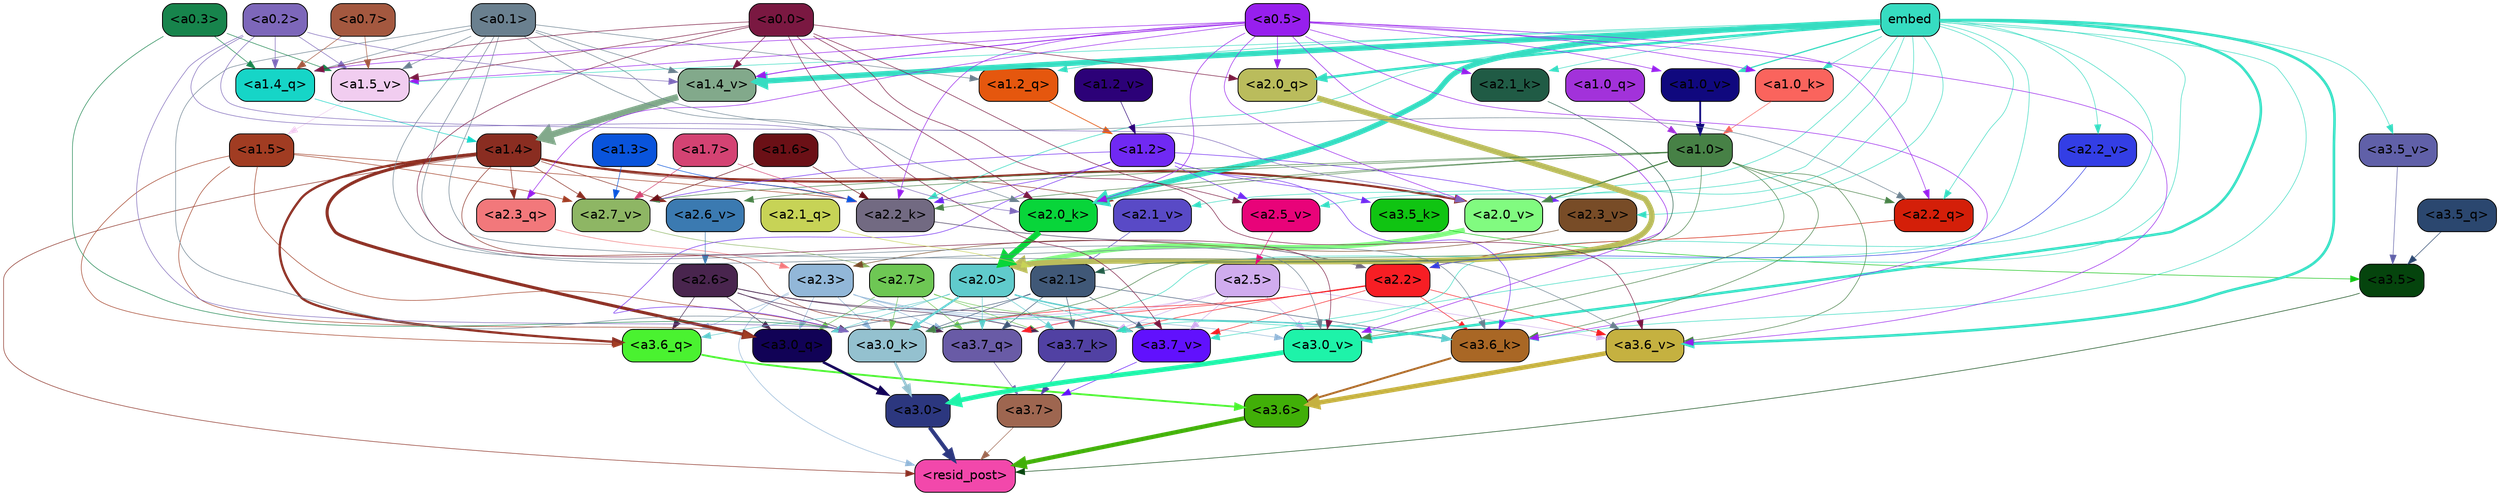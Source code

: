 strict digraph "" {
	graph [bgcolor=transparent,
		layout=dot,
		overlap=false,
		splines=true
	];
	"<a3.7>"	[color=black,
		fillcolor="#9e6650",
		fontname=Helvetica,
		shape=box,
		style="filled, rounded"];
	"<resid_post>"	[color=black,
		fillcolor="#f248ab",
		fontname=Helvetica,
		shape=box,
		style="filled, rounded"];
	"<a3.7>" -> "<resid_post>"	[color="#9e6650",
		penwidth=0.6];
	"<a3.6>"	[color=black,
		fillcolor="#41af08",
		fontname=Helvetica,
		shape=box,
		style="filled, rounded"];
	"<a3.6>" -> "<resid_post>"	[color="#41af08",
		penwidth=4.648244500160217];
	"<a3.5>"	[color=black,
		fillcolor="#05440d",
		fontname=Helvetica,
		shape=box,
		style="filled, rounded"];
	"<a3.5>" -> "<resid_post>"	[color="#05440d",
		penwidth=0.6];
	"<a3.0>"	[color=black,
		fillcolor="#2c377f",
		fontname=Helvetica,
		shape=box,
		style="filled, rounded"];
	"<a3.0>" -> "<resid_post>"	[color="#2c377f",
		penwidth=4.3288813829422];
	"<a2.3>"	[color=black,
		fillcolor="#92b7d8",
		fontname=Helvetica,
		shape=box,
		style="filled, rounded"];
	"<a2.3>" -> "<resid_post>"	[color="#92b7d8",
		penwidth=0.6];
	"<a3.7_q>"	[color=black,
		fillcolor="#695ba6",
		fontname=Helvetica,
		shape=box,
		style="filled, rounded"];
	"<a2.3>" -> "<a3.7_q>"	[color="#92b7d8",
		penwidth=0.6];
	"<a3.6_q>"	[color=black,
		fillcolor="#4af230",
		fontname=Helvetica,
		shape=box,
		style="filled, rounded"];
	"<a2.3>" -> "<a3.6_q>"	[color="#92b7d8",
		penwidth=0.6];
	"<a3.0_q>"	[color=black,
		fillcolor="#110256",
		fontname=Helvetica,
		shape=box,
		style="filled, rounded"];
	"<a2.3>" -> "<a3.0_q>"	[color="#92b7d8",
		penwidth=0.6];
	"<a3.7_k>"	[color=black,
		fillcolor="#5141a3",
		fontname=Helvetica,
		shape=box,
		style="filled, rounded"];
	"<a2.3>" -> "<a3.7_k>"	[color="#92b7d8",
		penwidth=0.6];
	"<a3.0_k>"	[color=black,
		fillcolor="#94c1cf",
		fontname=Helvetica,
		shape=box,
		style="filled, rounded"];
	"<a2.3>" -> "<a3.0_k>"	[color="#92b7d8",
		penwidth=0.6];
	"<a3.7_v>"	[color=black,
		fillcolor="#6111fd",
		fontname=Helvetica,
		shape=box,
		style="filled, rounded"];
	"<a2.3>" -> "<a3.7_v>"	[color="#92b7d8",
		penwidth=0.6];
	"<a3.0_v>"	[color=black,
		fillcolor="#1ef3a9",
		fontname=Helvetica,
		shape=box,
		style="filled, rounded"];
	"<a2.3>" -> "<a3.0_v>"	[color="#92b7d8",
		penwidth=0.6];
	"<a1.4>"	[color=black,
		fillcolor="#8a2d21",
		fontname=Helvetica,
		shape=box,
		style="filled, rounded"];
	"<a1.4>" -> "<resid_post>"	[color="#8a2d21",
		penwidth=0.6];
	"<a1.4>" -> "<a3.7_q>"	[color="#8a2d21",
		penwidth=0.6];
	"<a1.4>" -> "<a3.6_q>"	[color="#8a2d21",
		penwidth=2.5397292599081993];
	"<a1.4>" -> "<a3.0_q>"	[color="#8a2d21",
		penwidth=3.3985572457313538];
	"<a2.3_q>"	[color=black,
		fillcolor="#f2787b",
		fontname=Helvetica,
		shape=box,
		style="filled, rounded"];
	"<a1.4>" -> "<a2.3_q>"	[color="#8a2d21",
		penwidth=0.6];
	"<a2.2_k>"	[color=black,
		fillcolor="#726a82",
		fontname=Helvetica,
		shape=box,
		style="filled, rounded"];
	"<a1.4>" -> "<a2.2_k>"	[color="#8a2d21",
		penwidth=0.6];
	"<a2.7_v>"	[color=black,
		fillcolor="#8eb664",
		fontname=Helvetica,
		shape=box,
		style="filled, rounded"];
	"<a1.4>" -> "<a2.7_v>"	[color="#8a2d21",
		penwidth=0.6];
	"<a2.6_v>"	[color=black,
		fillcolor="#3b7ab1",
		fontname=Helvetica,
		shape=box,
		style="filled, rounded"];
	"<a1.4>" -> "<a2.6_v>"	[color="#8a2d21",
		penwidth=0.6];
	"<a2.1_v>"	[color=black,
		fillcolor="#594ac6",
		fontname=Helvetica,
		shape=box,
		style="filled, rounded"];
	"<a1.4>" -> "<a2.1_v>"	[color="#8a2d21",
		penwidth=0.6];
	"<a2.0_v>"	[color=black,
		fillcolor="#81fb80",
		fontname=Helvetica,
		shape=box,
		style="filled, rounded"];
	"<a1.4>" -> "<a2.0_v>"	[color="#8a2d21",
		penwidth=2.3308929204940796];
	"<a3.7_q>" -> "<a3.7>"	[color="#695ba6",
		penwidth=0.6];
	"<a3.6_q>" -> "<a3.6>"	[color="#4af230",
		penwidth=2.03758105635643];
	"<a3.5_q>"	[color=black,
		fillcolor="#2b476f",
		fontname=Helvetica,
		shape=box,
		style="filled, rounded"];
	"<a3.5_q>" -> "<a3.5>"	[color="#2b476f",
		penwidth=0.6];
	"<a3.0_q>" -> "<a3.0>"	[color="#110256",
		penwidth=2.8638100624084473];
	"<a3.7_k>" -> "<a3.7>"	[color="#5141a3",
		penwidth=0.6];
	"<a3.6_k>"	[color=black,
		fillcolor="#a96725",
		fontname=Helvetica,
		shape=box,
		style="filled, rounded"];
	"<a3.6_k>" -> "<a3.6>"	[color="#a96725",
		penwidth=2.174198240041733];
	"<a3.5_k>"	[color=black,
		fillcolor="#10c412",
		fontname=Helvetica,
		shape=box,
		style="filled, rounded"];
	"<a3.5_k>" -> "<a3.5>"	[color="#10c412",
		penwidth=0.6];
	"<a3.0_k>" -> "<a3.0>"	[color="#94c1cf",
		penwidth=2.6274144649505615];
	"<a3.7_v>" -> "<a3.7>"	[color="#6111fd",
		penwidth=0.6];
	"<a3.6_v>"	[color=black,
		fillcolor="#c5b140",
		fontname=Helvetica,
		shape=box,
		style="filled, rounded"];
	"<a3.6_v>" -> "<a3.6>"	[color="#c5b140",
		penwidth=5.002329230308533];
	"<a3.5_v>"	[color=black,
		fillcolor="#6060a8",
		fontname=Helvetica,
		shape=box,
		style="filled, rounded"];
	"<a3.5_v>" -> "<a3.5>"	[color="#6060a8",
		penwidth=0.6];
	"<a3.0_v>" -> "<a3.0>"	[color="#1ef3a9",
		penwidth=5.188832879066467];
	"<a2.7>"	[color=black,
		fillcolor="#6ec754",
		fontname=Helvetica,
		shape=box,
		style="filled, rounded"];
	"<a2.7>" -> "<a3.7_q>"	[color="#6ec754",
		penwidth=0.6];
	"<a2.7>" -> "<a3.0_q>"	[color="#6ec754",
		penwidth=0.6];
	"<a2.7>" -> "<a3.7_k>"	[color="#6ec754",
		penwidth=0.6];
	"<a2.7>" -> "<a3.0_k>"	[color="#6ec754",
		penwidth=0.6];
	"<a2.7>" -> "<a3.7_v>"	[color="#6ec754",
		penwidth=0.6];
	"<a2.6>"	[color=black,
		fillcolor="#49254e",
		fontname=Helvetica,
		shape=box,
		style="filled, rounded"];
	"<a2.6>" -> "<a3.7_q>"	[color="#49254e",
		penwidth=0.6];
	"<a2.6>" -> "<a3.6_q>"	[color="#49254e",
		penwidth=0.6];
	"<a2.6>" -> "<a3.0_q>"	[color="#49254e",
		penwidth=0.6];
	"<a2.6>" -> "<a3.7_k>"	[color="#49254e",
		penwidth=0.6];
	"<a2.6>" -> "<a3.0_k>"	[color="#49254e",
		penwidth=0.6];
	"<a2.6>" -> "<a3.7_v>"	[color="#49254e",
		penwidth=0.6];
	"<a2.5>"	[color=black,
		fillcolor="#d0acee",
		fontname=Helvetica,
		shape=box,
		style="filled, rounded"];
	"<a2.5>" -> "<a3.7_q>"	[color="#d0acee",
		penwidth=0.6];
	"<a2.5>" -> "<a3.7_k>"	[color="#d0acee",
		penwidth=0.6];
	"<a2.5>" -> "<a3.0_k>"	[color="#d0acee",
		penwidth=0.6];
	"<a2.5>" -> "<a3.7_v>"	[color="#d0acee",
		penwidth=0.6];
	"<a2.5>" -> "<a3.6_v>"	[color="#d0acee",
		penwidth=0.6];
	"<a2.5>" -> "<a3.0_v>"	[color="#d0acee",
		penwidth=0.6];
	"<a2.2>"	[color=black,
		fillcolor="#f71e24",
		fontname=Helvetica,
		shape=box,
		style="filled, rounded"];
	"<a2.2>" -> "<a3.7_q>"	[color="#f71e24",
		penwidth=0.6];
	"<a2.2>" -> "<a3.7_k>"	[color="#f71e24",
		penwidth=0.6];
	"<a2.2>" -> "<a3.6_k>"	[color="#f71e24",
		penwidth=0.6];
	"<a2.2>" -> "<a3.0_k>"	[color="#f71e24",
		penwidth=0.6];
	"<a2.2>" -> "<a3.7_v>"	[color="#f71e24",
		penwidth=0.6];
	"<a2.2>" -> "<a3.6_v>"	[color="#f71e24",
		penwidth=0.6];
	"<a2.1>"	[color=black,
		fillcolor="#405877",
		fontname=Helvetica,
		shape=box,
		style="filled, rounded"];
	"<a2.1>" -> "<a3.7_q>"	[color="#405877",
		penwidth=0.6];
	"<a2.1>" -> "<a3.0_q>"	[color="#405877",
		penwidth=0.6];
	"<a2.1>" -> "<a3.7_k>"	[color="#405877",
		penwidth=0.6];
	"<a2.1>" -> "<a3.6_k>"	[color="#405877",
		penwidth=0.6];
	"<a2.1>" -> "<a3.0_k>"	[color="#405877",
		penwidth=0.6];
	"<a2.1>" -> "<a3.7_v>"	[color="#405877",
		penwidth=0.6];
	"<a2.0>"	[color=black,
		fillcolor="#60cbcc",
		fontname=Helvetica,
		shape=box,
		style="filled, rounded"];
	"<a2.0>" -> "<a3.7_q>"	[color="#60cbcc",
		penwidth=0.6];
	"<a2.0>" -> "<a3.6_q>"	[color="#60cbcc",
		penwidth=0.6];
	"<a2.0>" -> "<a3.0_q>"	[color="#60cbcc",
		penwidth=0.6];
	"<a2.0>" -> "<a3.7_k>"	[color="#60cbcc",
		penwidth=0.6];
	"<a2.0>" -> "<a3.6_k>"	[color="#60cbcc",
		penwidth=1.5717863738536835];
	"<a2.0>" -> "<a3.0_k>"	[color="#60cbcc",
		penwidth=2.205150544643402];
	"<a2.0>" -> "<a3.7_v>"	[color="#60cbcc",
		penwidth=0.6];
	"<a1.5>"	[color=black,
		fillcolor="#a13c22",
		fontname=Helvetica,
		shape=box,
		style="filled, rounded"];
	"<a1.5>" -> "<a3.6_q>"	[color="#a13c22",
		penwidth=0.6];
	"<a1.5>" -> "<a3.0_q>"	[color="#a13c22",
		penwidth=0.6];
	"<a1.5>" -> "<a3.0_k>"	[color="#a13c22",
		penwidth=0.6];
	"<a1.5>" -> "<a2.2_k>"	[color="#a13c22",
		penwidth=0.6];
	"<a1.5>" -> "<a2.7_v>"	[color="#a13c22",
		penwidth=0.6];
	embed	[color=black,
		fillcolor="#36dcc1",
		fontname=Helvetica,
		shape=box,
		style="filled, rounded"];
	embed -> "<a3.7_k>"	[color="#36dcc1",
		penwidth=0.6];
	embed -> "<a3.6_k>"	[color="#36dcc1",
		penwidth=0.6];
	embed -> "<a3.0_k>"	[color="#36dcc1",
		penwidth=0.6];
	embed -> "<a3.7_v>"	[color="#36dcc1",
		penwidth=0.6];
	embed -> "<a3.6_v>"	[color="#36dcc1",
		penwidth=2.882729172706604];
	embed -> "<a3.5_v>"	[color="#36dcc1",
		penwidth=0.6];
	embed -> "<a3.0_v>"	[color="#36dcc1",
		penwidth=2.812090039253235];
	"<a2.2_q>"	[color=black,
		fillcolor="#d41f09",
		fontname=Helvetica,
		shape=box,
		style="filled, rounded"];
	embed -> "<a2.2_q>"	[color="#36dcc1",
		penwidth=0.6];
	"<a2.0_q>"	[color=black,
		fillcolor="#babc5c",
		fontname=Helvetica,
		shape=box,
		style="filled, rounded"];
	embed -> "<a2.0_q>"	[color="#36dcc1",
		penwidth=2.773140072822571];
	embed -> "<a2.2_k>"	[color="#36dcc1",
		penwidth=0.6694881916046143];
	"<a2.1_k>"	[color=black,
		fillcolor="#205b45",
		fontname=Helvetica,
		shape=box,
		style="filled, rounded"];
	embed -> "<a2.1_k>"	[color="#36dcc1",
		penwidth=0.6];
	"<a2.0_k>"	[color=black,
		fillcolor="#08d53a",
		fontname=Helvetica,
		shape=box,
		style="filled, rounded"];
	embed -> "<a2.0_k>"	[color="#36dcc1",
		penwidth=5.809704422950745];
	"<a2.5_v>"	[color=black,
		fillcolor="#e80379",
		fontname=Helvetica,
		shape=box,
		style="filled, rounded"];
	embed -> "<a2.5_v>"	[color="#36dcc1",
		penwidth=0.6];
	"<a2.3_v>"	[color=black,
		fillcolor="#784c27",
		fontname=Helvetica,
		shape=box,
		style="filled, rounded"];
	embed -> "<a2.3_v>"	[color="#36dcc1",
		penwidth=0.6];
	"<a2.2_v>"	[color=black,
		fillcolor="#333ee5",
		fontname=Helvetica,
		shape=box,
		style="filled, rounded"];
	embed -> "<a2.2_v>"	[color="#36dcc1",
		penwidth=0.6];
	embed -> "<a2.1_v>"	[color="#36dcc1",
		penwidth=0.6];
	embed -> "<a2.0_v>"	[color="#36dcc1",
		penwidth=0.6];
	"<a1.2_q>"	[color=black,
		fillcolor="#e5570e",
		fontname=Helvetica,
		shape=box,
		style="filled, rounded"];
	embed -> "<a1.2_q>"	[color="#36dcc1",
		penwidth=0.6789929866790771];
	"<a1.0_k>"	[color=black,
		fillcolor="#fa645d",
		fontname=Helvetica,
		shape=box,
		style="filled, rounded"];
	embed -> "<a1.0_k>"	[color="#36dcc1",
		penwidth=0.6];
	"<a1.5_v>"	[color=black,
		fillcolor="#f1cdf0",
		fontname=Helvetica,
		shape=box,
		style="filled, rounded"];
	embed -> "<a1.5_v>"	[color="#36dcc1",
		penwidth=0.6];
	"<a1.4_v>"	[color=black,
		fillcolor="#82a98b",
		fontname=Helvetica,
		shape=box,
		style="filled, rounded"];
	embed -> "<a1.4_v>"	[color="#36dcc1",
		penwidth=5.930049657821655];
	"<a1.0_v>"	[color=black,
		fillcolor="#10087e",
		fontname=Helvetica,
		shape=box,
		style="filled, rounded"];
	embed -> "<a1.0_v>"	[color="#36dcc1",
		penwidth=1.3246397972106934];
	"<a1.2>"	[color=black,
		fillcolor="#7029f3",
		fontname=Helvetica,
		shape=box,
		style="filled, rounded"];
	"<a1.2>" -> "<a3.6_k>"	[color="#7029f3",
		penwidth=0.6];
	"<a1.2>" -> "<a3.5_k>"	[color="#7029f3",
		penwidth=0.6];
	"<a1.2>" -> "<a3.0_k>"	[color="#7029f3",
		penwidth=0.6];
	"<a1.2>" -> "<a2.2_k>"	[color="#7029f3",
		penwidth=0.6];
	"<a1.2>" -> "<a2.7_v>"	[color="#7029f3",
		penwidth=0.6];
	"<a1.2>" -> "<a2.5_v>"	[color="#7029f3",
		penwidth=0.6];
	"<a1.2>" -> "<a2.3_v>"	[color="#7029f3",
		penwidth=0.6];
	"<a1.0>"	[color=black,
		fillcolor="#478146",
		fontname=Helvetica,
		shape=box,
		style="filled, rounded"];
	"<a1.0>" -> "<a3.6_k>"	[color="#478146",
		penwidth=0.6];
	"<a1.0>" -> "<a3.0_k>"	[color="#478146",
		penwidth=0.6];
	"<a1.0>" -> "<a3.6_v>"	[color="#478146",
		penwidth=0.6];
	"<a1.0>" -> "<a3.0_v>"	[color="#478146",
		penwidth=0.6];
	"<a1.0>" -> "<a2.2_q>"	[color="#478146",
		penwidth=0.6];
	"<a1.0>" -> "<a2.2_k>"	[color="#478146",
		penwidth=0.6];
	"<a1.0>" -> "<a2.0_k>"	[color="#478146",
		penwidth=0.6];
	"<a1.0>" -> "<a2.7_v>"	[color="#478146",
		penwidth=0.6];
	"<a1.0>" -> "<a2.6_v>"	[color="#478146",
		penwidth=0.6];
	"<a1.0>" -> "<a2.0_v>"	[color="#478146",
		penwidth=1.2632839679718018];
	"<a0.5>"	[color=black,
		fillcolor="#971fed",
		fontname=Helvetica,
		shape=box,
		style="filled, rounded"];
	"<a0.5>" -> "<a3.6_k>"	[color="#971fed",
		penwidth=0.6];
	"<a0.5>" -> "<a3.6_v>"	[color="#971fed",
		penwidth=0.6];
	"<a0.5>" -> "<a3.0_v>"	[color="#971fed",
		penwidth=0.6281400918960571];
	"<a0.5>" -> "<a2.3_q>"	[color="#971fed",
		penwidth=0.6];
	"<a0.5>" -> "<a2.2_q>"	[color="#971fed",
		penwidth=0.6];
	"<a0.5>" -> "<a2.0_q>"	[color="#971fed",
		penwidth=0.6];
	"<a0.5>" -> "<a2.2_k>"	[color="#971fed",
		penwidth=0.6];
	"<a0.5>" -> "<a2.1_k>"	[color="#971fed",
		penwidth=0.6];
	"<a0.5>" -> "<a2.0_k>"	[color="#971fed",
		penwidth=0.6196913719177246];
	"<a0.5>" -> "<a2.0_v>"	[color="#971fed",
		penwidth=0.6];
	"<a1.4_q>"	[color=black,
		fillcolor="#16d5c7",
		fontname=Helvetica,
		shape=box,
		style="filled, rounded"];
	"<a0.5>" -> "<a1.4_q>"	[color="#971fed",
		penwidth=0.6];
	"<a0.5>" -> "<a1.0_k>"	[color="#971fed",
		penwidth=0.6];
	"<a0.5>" -> "<a1.5_v>"	[color="#971fed",
		penwidth=0.6];
	"<a0.5>" -> "<a1.4_v>"	[color="#971fed",
		penwidth=0.9038386344909668];
	"<a0.5>" -> "<a1.0_v>"	[color="#971fed",
		penwidth=0.6];
	"<a0.1>"	[color=black,
		fillcolor="#6a808f",
		fontname=Helvetica,
		shape=box,
		style="filled, rounded"];
	"<a0.1>" -> "<a3.6_k>"	[color="#6a808f",
		penwidth=0.6];
	"<a0.1>" -> "<a3.0_k>"	[color="#6a808f",
		penwidth=0.6];
	"<a0.1>" -> "<a3.6_v>"	[color="#6a808f",
		penwidth=0.6];
	"<a0.1>" -> "<a3.0_v>"	[color="#6a808f",
		penwidth=0.6];
	"<a0.1>" -> "<a2.2_q>"	[color="#6a808f",
		penwidth=0.6];
	"<a0.1>" -> "<a2.0_k>"	[color="#6a808f",
		penwidth=0.6];
	"<a0.1>" -> "<a1.4_q>"	[color="#6a808f",
		penwidth=0.6];
	"<a0.1>" -> "<a1.2_q>"	[color="#6a808f",
		penwidth=0.6];
	"<a0.1>" -> "<a1.5_v>"	[color="#6a808f",
		penwidth=0.6];
	"<a0.1>" -> "<a1.4_v>"	[color="#6a808f",
		penwidth=0.6];
	"<a0.3>"	[color=black,
		fillcolor="#17844c",
		fontname=Helvetica,
		shape=box,
		style="filled, rounded"];
	"<a0.3>" -> "<a3.0_k>"	[color="#17844c",
		penwidth=0.6];
	"<a0.3>" -> "<a1.4_q>"	[color="#17844c",
		penwidth=0.6];
	"<a0.3>" -> "<a1.5_v>"	[color="#17844c",
		penwidth=0.6];
	"<a0.2>"	[color=black,
		fillcolor="#7d67ba",
		fontname=Helvetica,
		shape=box,
		style="filled, rounded"];
	"<a0.2>" -> "<a3.0_k>"	[color="#7d67ba",
		penwidth=0.6];
	"<a0.2>" -> "<a2.0_k>"	[color="#7d67ba",
		penwidth=0.6];
	"<a0.2>" -> "<a2.0_v>"	[color="#7d67ba",
		penwidth=0.6];
	"<a0.2>" -> "<a1.4_q>"	[color="#7d67ba",
		penwidth=0.6];
	"<a0.2>" -> "<a1.5_v>"	[color="#7d67ba",
		penwidth=0.6];
	"<a0.2>" -> "<a1.4_v>"	[color="#7d67ba",
		penwidth=0.6];
	"<a0.0>"	[color=black,
		fillcolor="#7a1841",
		fontname=Helvetica,
		shape=box,
		style="filled, rounded"];
	"<a0.0>" -> "<a3.7_v>"	[color="#7a1841",
		penwidth=0.6];
	"<a0.0>" -> "<a3.6_v>"	[color="#7a1841",
		penwidth=0.6];
	"<a0.0>" -> "<a3.0_v>"	[color="#7a1841",
		penwidth=0.6];
	"<a0.0>" -> "<a2.0_q>"	[color="#7a1841",
		penwidth=0.6];
	"<a0.0>" -> "<a2.0_k>"	[color="#7a1841",
		penwidth=0.6];
	"<a0.0>" -> "<a2.5_v>"	[color="#7a1841",
		penwidth=0.6];
	"<a0.0>" -> "<a1.4_q>"	[color="#7a1841",
		penwidth=0.6];
	"<a0.0>" -> "<a1.5_v>"	[color="#7a1841",
		penwidth=0.6];
	"<a0.0>" -> "<a1.4_v>"	[color="#7a1841",
		penwidth=0.6];
	"<a2.3_q>" -> "<a2.3>"	[color="#f2787b",
		penwidth=0.6];
	"<a2.2_q>" -> "<a2.2>"	[color="#d41f09",
		penwidth=0.6299107074737549];
	"<a2.1_q>"	[color=black,
		fillcolor="#c7d356",
		fontname=Helvetica,
		shape=box,
		style="filled, rounded"];
	"<a2.1_q>" -> "<a2.1>"	[color="#c7d356",
		penwidth=0.6];
	"<a2.0_q>" -> "<a2.0>"	[color="#babc5c",
		penwidth=6.081655263900757];
	"<a2.2_k>" -> "<a2.2>"	[color="#726a82",
		penwidth=0.8337457180023193];
	"<a2.1_k>" -> "<a2.1>"	[color="#205b45",
		penwidth=0.6];
	"<a2.0_k>" -> "<a2.0>"	[color="#08d53a",
		penwidth=6.795950889587402];
	"<a2.7_v>" -> "<a2.7>"	[color="#8eb664",
		penwidth=0.6];
	"<a2.6_v>" -> "<a2.6>"	[color="#3b7ab1",
		penwidth=0.6];
	"<a2.5_v>" -> "<a2.5>"	[color="#e80379",
		penwidth=0.6];
	"<a2.3_v>" -> "<a2.3>"	[color="#784c27",
		penwidth=0.6];
	"<a2.2_v>" -> "<a2.2>"	[color="#333ee5",
		penwidth=0.6];
	"<a2.1_v>" -> "<a2.1>"	[color="#594ac6",
		penwidth=0.6];
	"<a2.0_v>" -> "<a2.0>"	[color="#81fb80",
		penwidth=5.211444020271301];
	"<a1.7>"	[color=black,
		fillcolor="#d44373",
		fontname=Helvetica,
		shape=box,
		style="filled, rounded"];
	"<a1.7>" -> "<a2.2_k>"	[color="#d44373",
		penwidth=0.6];
	"<a1.7>" -> "<a2.7_v>"	[color="#d44373",
		penwidth=0.6];
	"<a1.6>"	[color=black,
		fillcolor="#6b1016",
		fontname=Helvetica,
		shape=box,
		style="filled, rounded"];
	"<a1.6>" -> "<a2.2_k>"	[color="#6b1016",
		penwidth=0.6];
	"<a1.6>" -> "<a2.7_v>"	[color="#6b1016",
		penwidth=0.6];
	"<a1.3>"	[color=black,
		fillcolor="#0954dc",
		fontname=Helvetica,
		shape=box,
		style="filled, rounded"];
	"<a1.3>" -> "<a2.2_k>"	[color="#0954dc",
		penwidth=0.6];
	"<a1.3>" -> "<a2.7_v>"	[color="#0954dc",
		penwidth=0.6];
	"<a1.4_q>" -> "<a1.4>"	[color="#16d5c7",
		penwidth=0.6];
	"<a1.2_q>" -> "<a1.2>"	[color="#e5570e",
		penwidth=0.7635738849639893];
	"<a1.0_q>"	[color=black,
		fillcolor="#a232da",
		fontname=Helvetica,
		shape=box,
		style="filled, rounded"];
	"<a1.0_q>" -> "<a1.0>"	[color="#a232da",
		penwidth=0.6];
	"<a1.0_k>" -> "<a1.0>"	[color="#fa645d",
		penwidth=0.6];
	"<a1.5_v>" -> "<a1.5>"	[color="#f1cdf0",
		penwidth=0.6];
	"<a1.4_v>" -> "<a1.4>"	[color="#82a98b",
		penwidth=7.066803693771362];
	"<a1.2_v>"	[color=black,
		fillcolor="#2c0178",
		fontname=Helvetica,
		shape=box,
		style="filled, rounded"];
	"<a1.2_v>" -> "<a1.2>"	[color="#2c0178",
		penwidth=0.6];
	"<a1.0_v>" -> "<a1.0>"	[color="#10087e",
		penwidth=1.970656156539917];
	"<a0.7>"	[color=black,
		fillcolor="#a4583f",
		fontname=Helvetica,
		shape=box,
		style="filled, rounded"];
	"<a0.7>" -> "<a1.4_q>"	[color="#a4583f",
		penwidth=0.6];
	"<a0.7>" -> "<a1.5_v>"	[color="#a4583f",
		penwidth=0.6];
}
